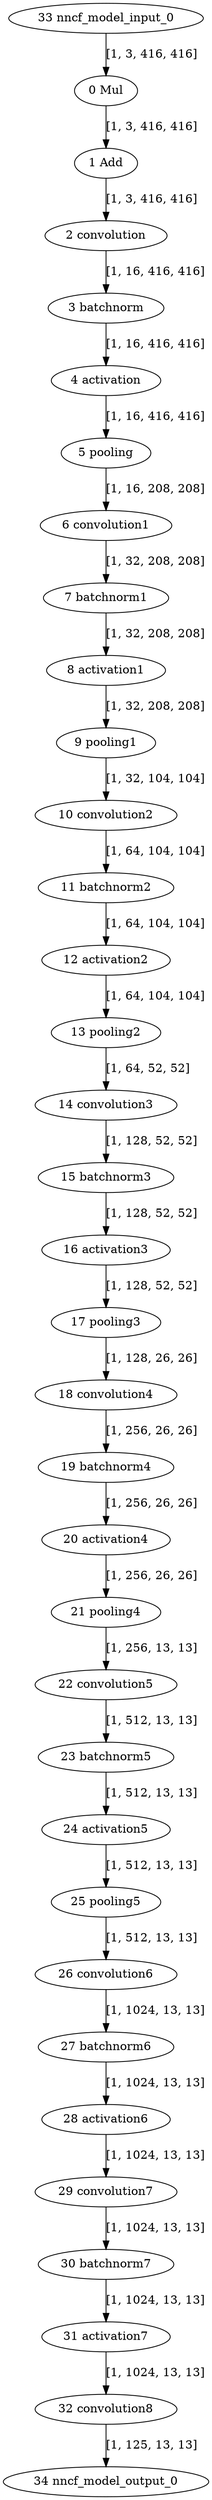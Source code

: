 strict digraph  {
"0 Mul" [id=0, type=Mul];
"1 Add" [id=1, type=Add];
"2 convolution" [id=2, type=Conv];
"3 batchnorm" [id=3, type=BatchNormalization];
"4 activation" [id=4, type=LeakyRelu];
"5 pooling" [id=5, type=MaxPool];
"6 convolution1" [id=6, type=Conv];
"7 batchnorm1" [id=7, type=BatchNormalization];
"8 activation1" [id=8, type=LeakyRelu];
"9 pooling1" [id=9, type=MaxPool];
"10 convolution2" [id=10, type=Conv];
"11 batchnorm2" [id=11, type=BatchNormalization];
"12 activation2" [id=12, type=LeakyRelu];
"13 pooling2" [id=13, type=MaxPool];
"14 convolution3" [id=14, type=Conv];
"15 batchnorm3" [id=15, type=BatchNormalization];
"16 activation3" [id=16, type=LeakyRelu];
"17 pooling3" [id=17, type=MaxPool];
"18 convolution4" [id=18, type=Conv];
"19 batchnorm4" [id=19, type=BatchNormalization];
"20 activation4" [id=20, type=LeakyRelu];
"21 pooling4" [id=21, type=MaxPool];
"22 convolution5" [id=22, type=Conv];
"23 batchnorm5" [id=23, type=BatchNormalization];
"24 activation5" [id=24, type=LeakyRelu];
"25 pooling5" [id=25, type=MaxPool];
"26 convolution6" [id=26, type=Conv];
"27 batchnorm6" [id=27, type=BatchNormalization];
"28 activation6" [id=28, type=LeakyRelu];
"29 convolution7" [id=29, type=Conv];
"30 batchnorm7" [id=30, type=BatchNormalization];
"31 activation7" [id=31, type=LeakyRelu];
"32 convolution8" [id=32, type=Conv];
"33 nncf_model_input_0" [id=33, type=nncf_model_input];
"34 nncf_model_output_0" [id=34, type=nncf_model_output];
"0 Mul" -> "1 Add"  [label="[1, 3, 416, 416]", style=solid];
"1 Add" -> "2 convolution"  [label="[1, 3, 416, 416]", style=solid];
"2 convolution" -> "3 batchnorm"  [label="[1, 16, 416, 416]", style=solid];
"3 batchnorm" -> "4 activation"  [label="[1, 16, 416, 416]", style=solid];
"4 activation" -> "5 pooling"  [label="[1, 16, 416, 416]", style=solid];
"5 pooling" -> "6 convolution1"  [label="[1, 16, 208, 208]", style=solid];
"6 convolution1" -> "7 batchnorm1"  [label="[1, 32, 208, 208]", style=solid];
"7 batchnorm1" -> "8 activation1"  [label="[1, 32, 208, 208]", style=solid];
"8 activation1" -> "9 pooling1"  [label="[1, 32, 208, 208]", style=solid];
"9 pooling1" -> "10 convolution2"  [label="[1, 32, 104, 104]", style=solid];
"10 convolution2" -> "11 batchnorm2"  [label="[1, 64, 104, 104]", style=solid];
"11 batchnorm2" -> "12 activation2"  [label="[1, 64, 104, 104]", style=solid];
"12 activation2" -> "13 pooling2"  [label="[1, 64, 104, 104]", style=solid];
"13 pooling2" -> "14 convolution3"  [label="[1, 64, 52, 52]", style=solid];
"14 convolution3" -> "15 batchnorm3"  [label="[1, 128, 52, 52]", style=solid];
"15 batchnorm3" -> "16 activation3"  [label="[1, 128, 52, 52]", style=solid];
"16 activation3" -> "17 pooling3"  [label="[1, 128, 52, 52]", style=solid];
"17 pooling3" -> "18 convolution4"  [label="[1, 128, 26, 26]", style=solid];
"18 convolution4" -> "19 batchnorm4"  [label="[1, 256, 26, 26]", style=solid];
"19 batchnorm4" -> "20 activation4"  [label="[1, 256, 26, 26]", style=solid];
"20 activation4" -> "21 pooling4"  [label="[1, 256, 26, 26]", style=solid];
"21 pooling4" -> "22 convolution5"  [label="[1, 256, 13, 13]", style=solid];
"22 convolution5" -> "23 batchnorm5"  [label="[1, 512, 13, 13]", style=solid];
"23 batchnorm5" -> "24 activation5"  [label="[1, 512, 13, 13]", style=solid];
"24 activation5" -> "25 pooling5"  [label="[1, 512, 13, 13]", style=solid];
"25 pooling5" -> "26 convolution6"  [label="[1, 512, 13, 13]", style=solid];
"26 convolution6" -> "27 batchnorm6"  [label="[1, 1024, 13, 13]", style=solid];
"27 batchnorm6" -> "28 activation6"  [label="[1, 1024, 13, 13]", style=solid];
"28 activation6" -> "29 convolution7"  [label="[1, 1024, 13, 13]", style=solid];
"29 convolution7" -> "30 batchnorm7"  [label="[1, 1024, 13, 13]", style=solid];
"30 batchnorm7" -> "31 activation7"  [label="[1, 1024, 13, 13]", style=solid];
"31 activation7" -> "32 convolution8"  [label="[1, 1024, 13, 13]", style=solid];
"32 convolution8" -> "34 nncf_model_output_0"  [label="[1, 125, 13, 13]", style=solid];
"33 nncf_model_input_0" -> "0 Mul"  [label="[1, 3, 416, 416]", style=solid];
}
